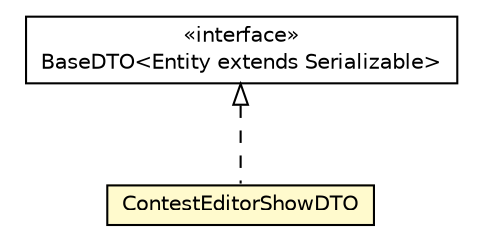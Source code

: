 #!/usr/local/bin/dot
#
# Class diagram 
# Generated by UMLGraph version 5.1 (http://www.umlgraph.org/)
#

digraph G {
	edge [fontname="Helvetica",fontsize=10,labelfontname="Helvetica",labelfontsize=10];
	node [fontname="Helvetica",fontsize=10,shape=plaintext];
	nodesep=0.25;
	ranksep=0.5;
	// cn.edu.uestc.acmicpc.db.dto.impl.contest.ContestEditorShowDTO
	c9574 [label=<<table title="cn.edu.uestc.acmicpc.db.dto.impl.contest.ContestEditorShowDTO" border="0" cellborder="1" cellspacing="0" cellpadding="2" port="p" bgcolor="lemonChiffon" href="./ContestEditorShowDTO.html">
		<tr><td><table border="0" cellspacing="0" cellpadding="1">
<tr><td align="center" balign="center"> ContestEditorShowDTO </td></tr>
		</table></td></tr>
		</table>>, fontname="Helvetica", fontcolor="black", fontsize=10.0];
	// cn.edu.uestc.acmicpc.db.dto.base.BaseDTO<Entity extends java.io.Serializable>
	c9629 [label=<<table title="cn.edu.uestc.acmicpc.db.dto.base.BaseDTO" border="0" cellborder="1" cellspacing="0" cellpadding="2" port="p" href="../../base/BaseDTO.html">
		<tr><td><table border="0" cellspacing="0" cellpadding="1">
<tr><td align="center" balign="center"> &#171;interface&#187; </td></tr>
<tr><td align="center" balign="center"> BaseDTO&lt;Entity extends Serializable&gt; </td></tr>
		</table></td></tr>
		</table>>, fontname="Helvetica", fontcolor="black", fontsize=10.0];
	//cn.edu.uestc.acmicpc.db.dto.impl.contest.ContestEditorShowDTO implements cn.edu.uestc.acmicpc.db.dto.base.BaseDTO<Entity extends java.io.Serializable>
	c9629:p -> c9574:p [dir=back,arrowtail=empty,style=dashed];
}

